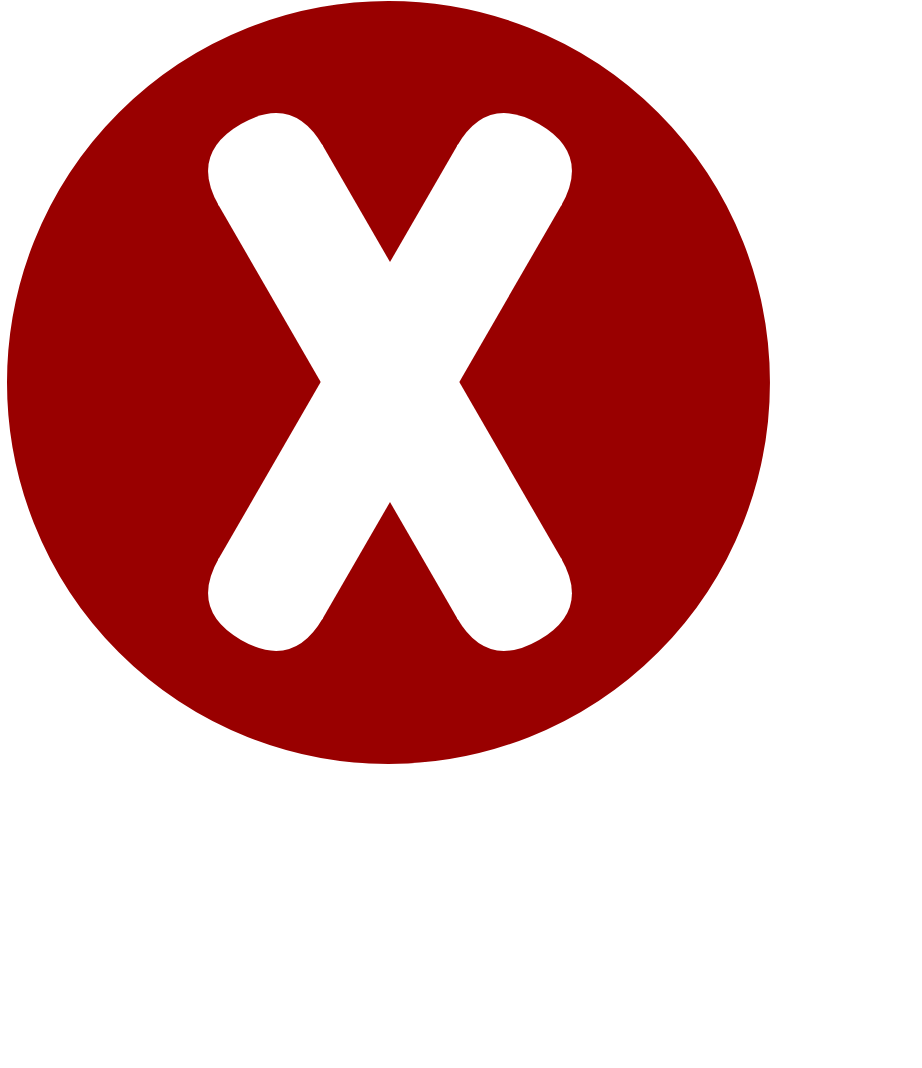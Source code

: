 <mxfile version="20.2.8" type="device"><diagram id="kWXxdEDI4AaY4-rJ10Va" name="Página-1"><mxGraphModel dx="1005" dy="640" grid="1" gridSize="10" guides="1" tooltips="1" connect="1" arrows="1" fold="1" page="1" pageScale="1" pageWidth="827" pageHeight="1169" math="0" shadow="0"><root><mxCell id="0"/><mxCell id="1" parent="0"/><mxCell id="Qwv7fE-6CK4d-2TGjuPY-48" value="" style="ellipse;whiteSpace=wrap;html=1;aspect=fixed;strokeColor=#990000;strokeWidth=1;fillColor=#990000;" vertex="1" parent="1"><mxGeometry x="290" y="250" width="380.48" height="380.48" as="geometry"/></mxCell><mxCell id="Qwv7fE-6CK4d-2TGjuPY-36" value="" style="group;rotation=-60;" vertex="1" connectable="0" parent="1"><mxGeometry x="351" y="384" width="330" height="340" as="geometry"/></mxCell><mxCell id="Qwv7fE-6CK4d-2TGjuPY-42" value="" style="group" vertex="1" connectable="0" parent="Qwv7fE-6CK4d-2TGjuPY-36"><mxGeometry x="29.519" y="-87.99" width="300.481" height="364.47" as="geometry"/></mxCell><mxCell id="Qwv7fE-6CK4d-2TGjuPY-37" value="" style="rounded=0;whiteSpace=wrap;html=1;strokeColor=none;strokeWidth=1;fillColor=#FFFFFF;rotation=-60;" vertex="1" parent="Qwv7fE-6CK4d-2TGjuPY-42"><mxGeometry x="-19.519" y="113.99" width="240" height="60" as="geometry"/></mxCell><mxCell id="Qwv7fE-6CK4d-2TGjuPY-38" value="" style="shape=or;whiteSpace=wrap;html=1;strokeColor=none;strokeWidth=1;fillColor=#FFFFFF;rotation=-60;" vertex="1" parent="Qwv7fE-6CK4d-2TGjuPY-42"><mxGeometry x="152.481" y="-2.01" width="30" height="60" as="geometry"/></mxCell><mxCell id="Qwv7fE-6CK4d-2TGjuPY-39" value="" style="shape=or;whiteSpace=wrap;html=1;strokeColor=none;strokeWidth=1;fillColor=#FFFFFF;rotation=-240;" vertex="1" parent="Qwv7fE-6CK4d-2TGjuPY-42"><mxGeometry x="18.481" y="229.99" width="30" height="60" as="geometry"/></mxCell><mxCell id="Qwv7fE-6CK4d-2TGjuPY-40" value="" style="group" vertex="1" connectable="0" parent="Qwv7fE-6CK4d-2TGjuPY-42"><mxGeometry y="0.01" width="300.481" height="364.46" as="geometry"/></mxCell><mxCell id="Qwv7fE-6CK4d-2TGjuPY-31" value="" style="rounded=0;whiteSpace=wrap;html=1;strokeColor=none;strokeWidth=1;fillColor=#FFFFFF;rotation=-120;" vertex="1" parent="Qwv7fE-6CK4d-2TGjuPY-40"><mxGeometry x="-19.519" y="113.99" width="240" height="60" as="geometry"/></mxCell><mxCell id="Qwv7fE-6CK4d-2TGjuPY-32" value="" style="shape=or;whiteSpace=wrap;html=1;strokeColor=none;strokeWidth=1;fillColor=#FFFFFF;rotation=-120;" vertex="1" parent="Qwv7fE-6CK4d-2TGjuPY-40"><mxGeometry x="18.481" y="-2.01" width="30" height="60" as="geometry"/></mxCell><mxCell id="Qwv7fE-6CK4d-2TGjuPY-33" value="" style="shape=or;whiteSpace=wrap;html=1;strokeColor=none;strokeWidth=1;fillColor=#FFFFFF;rotation=-300;" vertex="1" parent="Qwv7fE-6CK4d-2TGjuPY-40"><mxGeometry x="152.481" y="229.99" width="30" height="60" as="geometry"/></mxCell></root></mxGraphModel></diagram></mxfile>